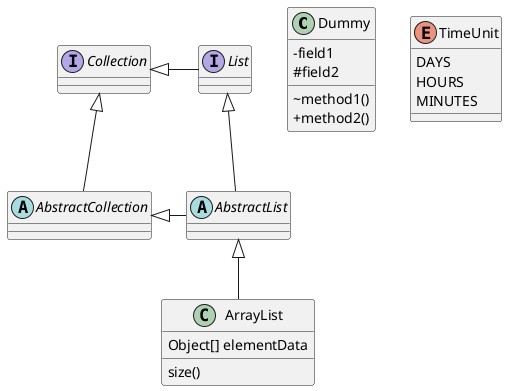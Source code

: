 @startuml
skinparam classAttributeIconSize 0

class Dummy {
 -field1
 #field2
 ~method1()
 +method2()
}

abstract class AbstractList
abstract AbstractCollection
interface List
interface Collection

List <|-- AbstractList
Collection <|-- AbstractCollection

Collection <|- List
AbstractCollection <|- AbstractList
AbstractList <|-- ArrayList

class ArrayList {
Object[] elementData
size()
}

enum TimeUnit {
DAYS
HOURS
MINUTES
}

@enduml